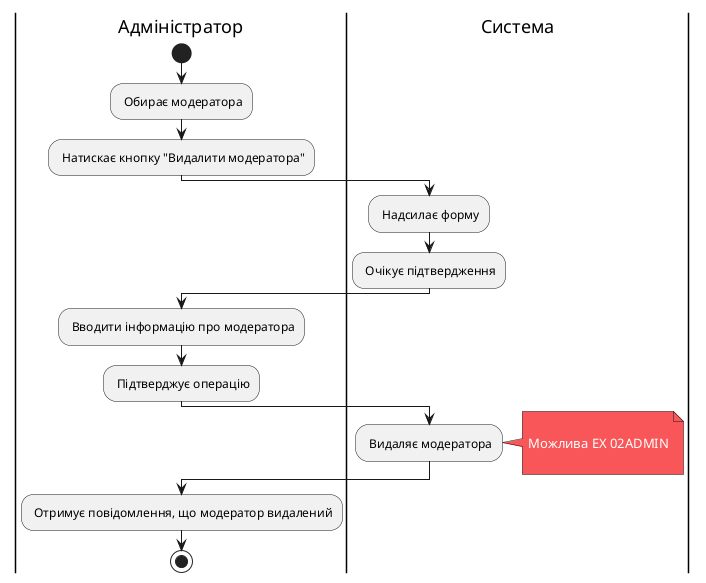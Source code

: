 @startuml
skinparam ArchimateBackgroundColor #ffffff
skinparam	shadowing false
skinparam Note {
	BackgroundColor #f85658
	FontColor #ffffff
}

|Адміністратор|
start

: Обирає модератора;
: Натискає кнопку "Видалити модератора";

|Система|

: Надсилає форму;
: Очікує підтвердження; 

|Адміністратор|
: Вводити інформацію про модератора; 
: Підтверджує операцію;

|Система|
: Видаляє модератора; 
note right

	Можлива EX 02ADMIN

end note

|Адміністратор|

: Отримує повідомлення, що модератор видалений;

stop;


@enduml
